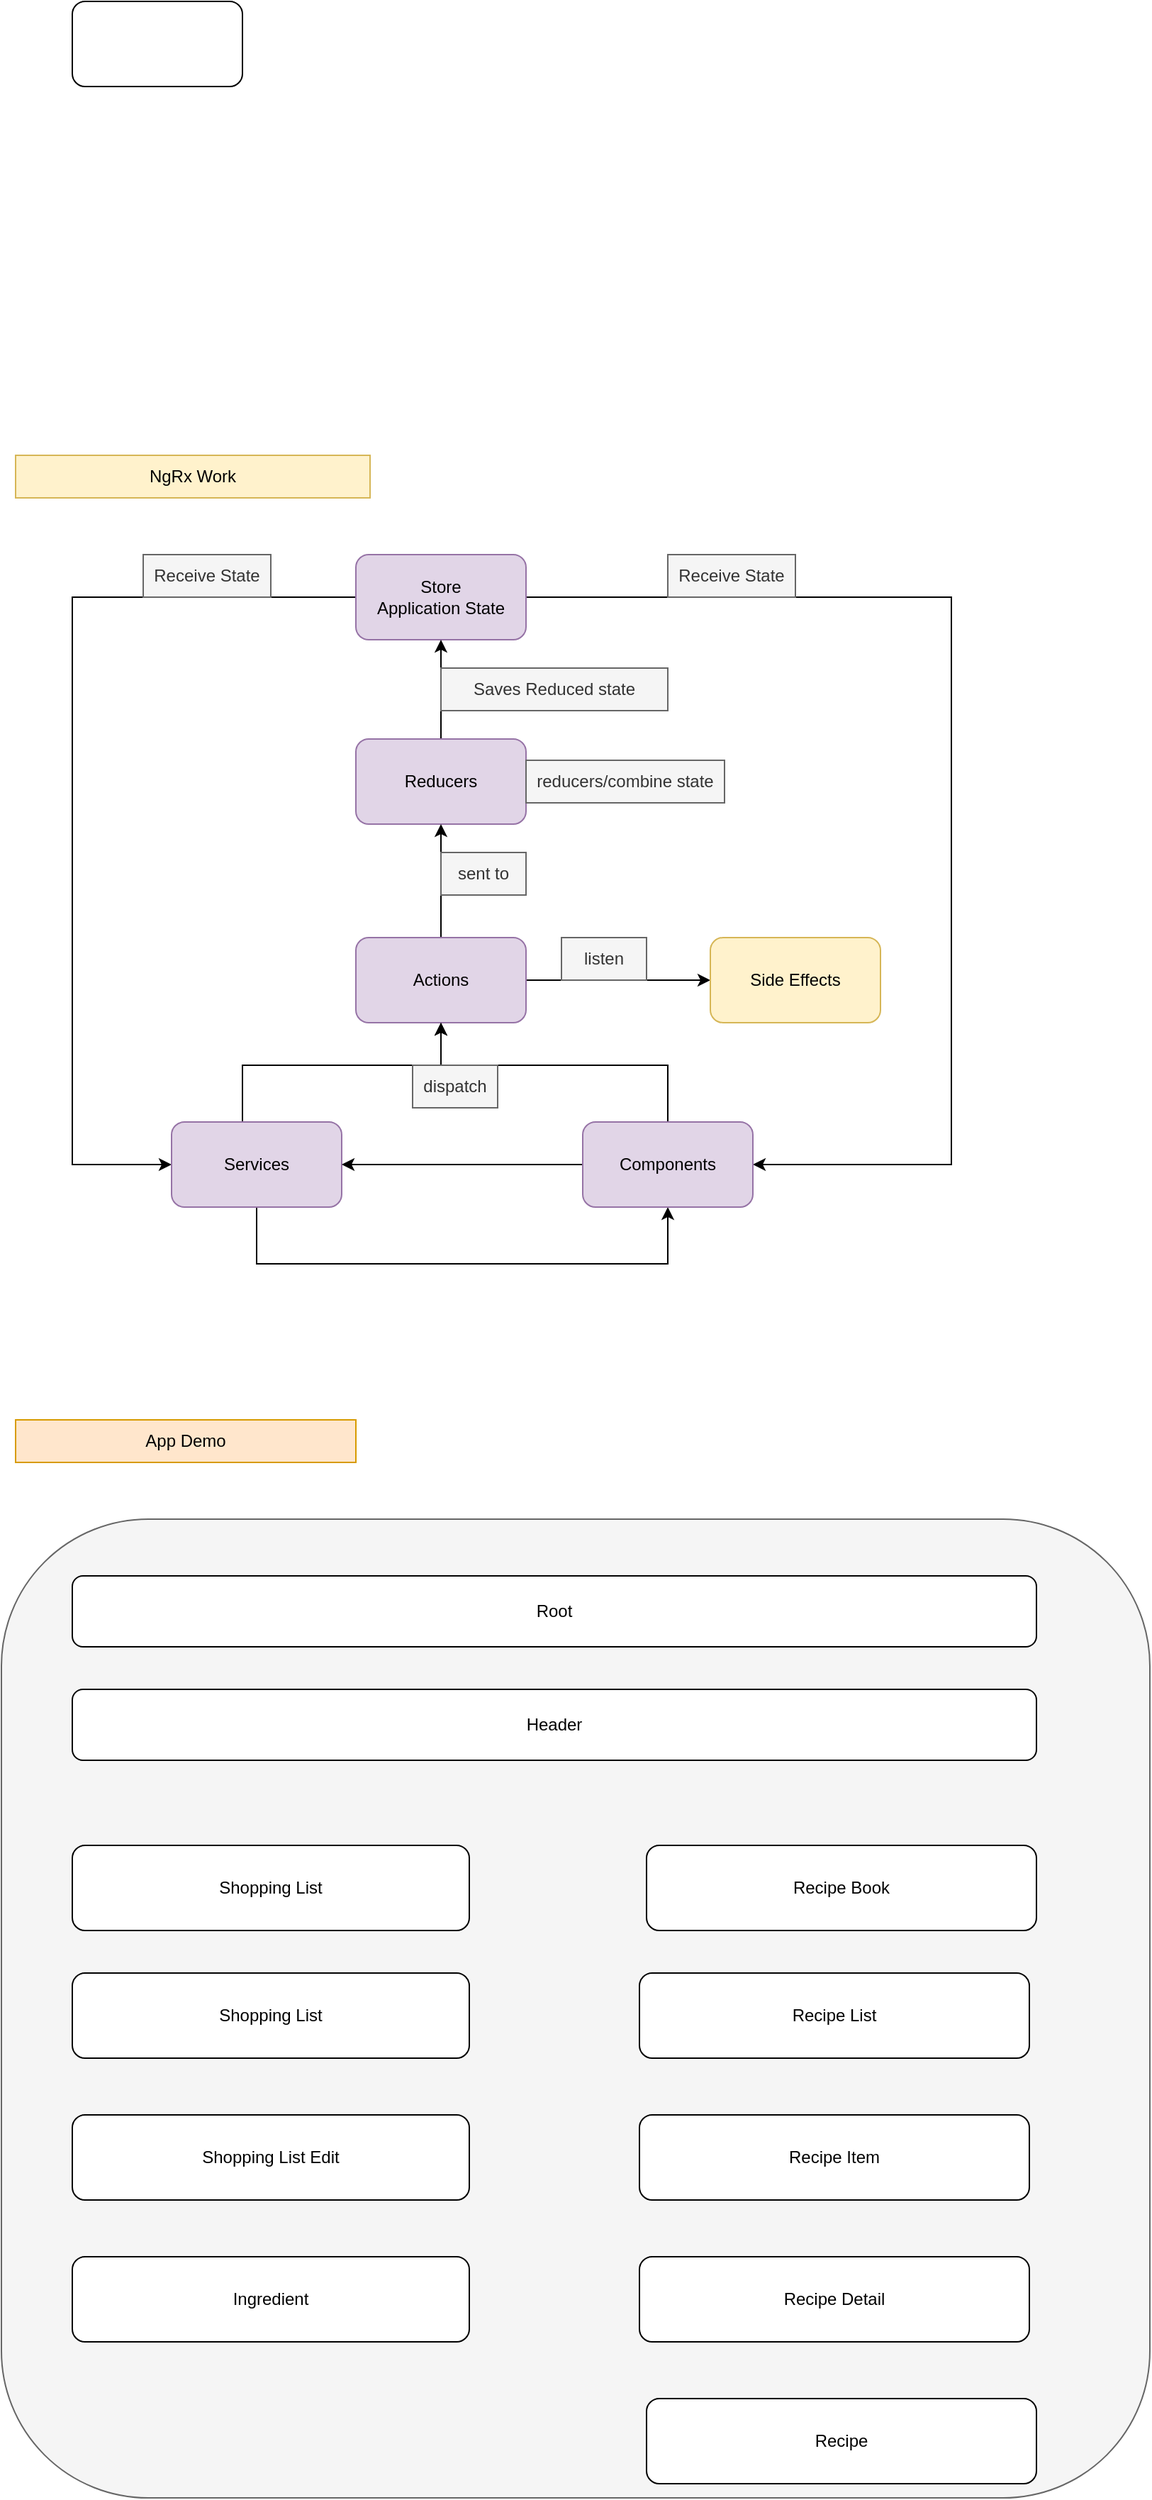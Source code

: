 <mxfile version="15.8.7" type="device"><diagram id="nSHdiaBDSXF2M5gYfZ2E" name="Page-1"><mxGraphModel dx="1106" dy="2097" grid="1" gridSize="10" guides="1" tooltips="1" connect="1" arrows="1" fold="1" page="1" pageScale="1" pageWidth="850" pageHeight="1100" math="0" shadow="0"><root><mxCell id="0"/><mxCell id="1" parent="0"/><mxCell id="y8O7Os0joQnPzbyzu0kC-33" value="" style="rounded=1;whiteSpace=wrap;html=1;fillColor=#f5f5f5;fontColor=#333333;strokeColor=#666666;" parent="1" vertex="1"><mxGeometry x="30" y="880" width="810" height="690" as="geometry"/></mxCell><mxCell id="y8O7Os0joQnPzbyzu0kC-10" style="edgeStyle=orthogonalEdgeStyle;rounded=0;orthogonalLoop=1;jettySize=auto;html=1;entryX=1;entryY=0.5;entryDx=0;entryDy=0;" parent="1" source="y8O7Os0joQnPzbyzu0kC-1" target="y8O7Os0joQnPzbyzu0kC-5" edge="1"><mxGeometry relative="1" as="geometry"><Array as="points"><mxPoint x="700" y="230"/><mxPoint x="700" y="630"/></Array></mxGeometry></mxCell><mxCell id="y8O7Os0joQnPzbyzu0kC-11" style="edgeStyle=orthogonalEdgeStyle;rounded=0;orthogonalLoop=1;jettySize=auto;html=1;entryX=0;entryY=0.5;entryDx=0;entryDy=0;" parent="1" source="y8O7Os0joQnPzbyzu0kC-1" target="y8O7Os0joQnPzbyzu0kC-4" edge="1"><mxGeometry relative="1" as="geometry"><Array as="points"><mxPoint x="80" y="230"/><mxPoint x="80" y="630"/></Array></mxGeometry></mxCell><mxCell id="y8O7Os0joQnPzbyzu0kC-1" value="Store&lt;br&gt;Application State" style="rounded=1;whiteSpace=wrap;html=1;fillColor=#e1d5e7;strokeColor=#9673a6;" parent="1" vertex="1"><mxGeometry x="280" y="200" width="120" height="60" as="geometry"/></mxCell><mxCell id="y8O7Os0joQnPzbyzu0kC-7" style="edgeStyle=orthogonalEdgeStyle;rounded=0;orthogonalLoop=1;jettySize=auto;html=1;entryX=0.5;entryY=1;entryDx=0;entryDy=0;" parent="1" source="y8O7Os0joQnPzbyzu0kC-2" target="y8O7Os0joQnPzbyzu0kC-1" edge="1"><mxGeometry relative="1" as="geometry"/></mxCell><mxCell id="y8O7Os0joQnPzbyzu0kC-2" value="Reducers" style="rounded=1;whiteSpace=wrap;html=1;fillColor=#e1d5e7;strokeColor=#9673a6;" parent="1" vertex="1"><mxGeometry x="280" y="330" width="120" height="60" as="geometry"/></mxCell><mxCell id="y8O7Os0joQnPzbyzu0kC-8" style="edgeStyle=orthogonalEdgeStyle;rounded=0;orthogonalLoop=1;jettySize=auto;html=1;" parent="1" source="y8O7Os0joQnPzbyzu0kC-3" target="y8O7Os0joQnPzbyzu0kC-2" edge="1"><mxGeometry relative="1" as="geometry"/></mxCell><mxCell id="y8O7Os0joQnPzbyzu0kC-9" style="edgeStyle=orthogonalEdgeStyle;rounded=0;orthogonalLoop=1;jettySize=auto;html=1;" parent="1" source="y8O7Os0joQnPzbyzu0kC-3" target="y8O7Os0joQnPzbyzu0kC-6" edge="1"><mxGeometry relative="1" as="geometry"/></mxCell><mxCell id="y8O7Os0joQnPzbyzu0kC-3" value="Actions" style="rounded=1;whiteSpace=wrap;html=1;fillColor=#e1d5e7;strokeColor=#9673a6;" parent="1" vertex="1"><mxGeometry x="280" y="470" width="120" height="60" as="geometry"/></mxCell><mxCell id="y8O7Os0joQnPzbyzu0kC-12" style="edgeStyle=orthogonalEdgeStyle;rounded=0;orthogonalLoop=1;jettySize=auto;html=1;entryX=0.5;entryY=1;entryDx=0;entryDy=0;" parent="1" source="y8O7Os0joQnPzbyzu0kC-4" target="y8O7Os0joQnPzbyzu0kC-5" edge="1"><mxGeometry relative="1" as="geometry"><Array as="points"><mxPoint x="210" y="700"/><mxPoint x="500" y="700"/></Array></mxGeometry></mxCell><mxCell id="y8O7Os0joQnPzbyzu0kC-14" style="edgeStyle=orthogonalEdgeStyle;rounded=0;orthogonalLoop=1;jettySize=auto;html=1;entryX=0.5;entryY=1;entryDx=0;entryDy=0;" parent="1" source="y8O7Os0joQnPzbyzu0kC-4" target="y8O7Os0joQnPzbyzu0kC-3" edge="1"><mxGeometry relative="1" as="geometry"><Array as="points"><mxPoint x="200" y="560"/><mxPoint x="340" y="560"/></Array></mxGeometry></mxCell><mxCell id="y8O7Os0joQnPzbyzu0kC-4" value="Services" style="rounded=1;whiteSpace=wrap;html=1;fillColor=#e1d5e7;strokeColor=#9673a6;" parent="1" vertex="1"><mxGeometry x="150" y="600" width="120" height="60" as="geometry"/></mxCell><mxCell id="y8O7Os0joQnPzbyzu0kC-13" style="edgeStyle=orthogonalEdgeStyle;rounded=0;orthogonalLoop=1;jettySize=auto;html=1;entryX=1;entryY=0.5;entryDx=0;entryDy=0;" parent="1" source="y8O7Os0joQnPzbyzu0kC-5" target="y8O7Os0joQnPzbyzu0kC-4" edge="1"><mxGeometry relative="1" as="geometry"/></mxCell><mxCell id="y8O7Os0joQnPzbyzu0kC-15" style="edgeStyle=orthogonalEdgeStyle;rounded=0;orthogonalLoop=1;jettySize=auto;html=1;entryX=0.5;entryY=1;entryDx=0;entryDy=0;" parent="1" source="y8O7Os0joQnPzbyzu0kC-5" target="y8O7Os0joQnPzbyzu0kC-3" edge="1"><mxGeometry relative="1" as="geometry"><Array as="points"><mxPoint x="500" y="560"/><mxPoint x="340" y="560"/></Array></mxGeometry></mxCell><mxCell id="y8O7Os0joQnPzbyzu0kC-5" value="Components" style="rounded=1;whiteSpace=wrap;html=1;fillColor=#e1d5e7;strokeColor=#9673a6;" parent="1" vertex="1"><mxGeometry x="440" y="600" width="120" height="60" as="geometry"/></mxCell><mxCell id="y8O7Os0joQnPzbyzu0kC-6" value="Side Effects" style="rounded=1;whiteSpace=wrap;html=1;fillColor=#fff2cc;strokeColor=#d6b656;" parent="1" vertex="1"><mxGeometry x="530" y="470" width="120" height="60" as="geometry"/></mxCell><mxCell id="y8O7Os0joQnPzbyzu0kC-16" value="Receive State" style="text;html=1;strokeColor=#666666;fillColor=#f5f5f5;align=center;verticalAlign=middle;whiteSpace=wrap;rounded=0;fontColor=#333333;" parent="1" vertex="1"><mxGeometry x="500" y="200" width="90" height="30" as="geometry"/></mxCell><mxCell id="y8O7Os0joQnPzbyzu0kC-17" value="Receive State" style="text;html=1;strokeColor=#666666;fillColor=#f5f5f5;align=center;verticalAlign=middle;whiteSpace=wrap;rounded=0;fontColor=#333333;" parent="1" vertex="1"><mxGeometry x="130" y="200" width="90" height="30" as="geometry"/></mxCell><mxCell id="y8O7Os0joQnPzbyzu0kC-18" value="Saves Reduced state" style="text;html=1;strokeColor=#666666;fillColor=#f5f5f5;align=center;verticalAlign=middle;whiteSpace=wrap;rounded=0;fontColor=#333333;" parent="1" vertex="1"><mxGeometry x="340" y="280" width="160" height="30" as="geometry"/></mxCell><mxCell id="y8O7Os0joQnPzbyzu0kC-19" value="sent to" style="text;html=1;strokeColor=#666666;fillColor=#f5f5f5;align=center;verticalAlign=middle;whiteSpace=wrap;rounded=0;fontColor=#333333;" parent="1" vertex="1"><mxGeometry x="340" y="410" width="60" height="30" as="geometry"/></mxCell><mxCell id="y8O7Os0joQnPzbyzu0kC-20" value="listen" style="text;html=1;strokeColor=#666666;fillColor=#f5f5f5;align=center;verticalAlign=middle;whiteSpace=wrap;rounded=0;fontColor=#333333;" parent="1" vertex="1"><mxGeometry x="425" y="470" width="60" height="30" as="geometry"/></mxCell><mxCell id="y8O7Os0joQnPzbyzu0kC-21" value="dispatch" style="text;html=1;strokeColor=#666666;fillColor=#f5f5f5;align=center;verticalAlign=middle;whiteSpace=wrap;rounded=0;fontColor=#333333;" parent="1" vertex="1"><mxGeometry x="320" y="560" width="60" height="30" as="geometry"/></mxCell><mxCell id="y8O7Os0joQnPzbyzu0kC-22" value="reducers/combine state" style="text;html=1;strokeColor=#666666;fillColor=#f5f5f5;align=center;verticalAlign=middle;whiteSpace=wrap;rounded=0;fontColor=#333333;" parent="1" vertex="1"><mxGeometry x="400" y="345" width="140" height="30" as="geometry"/></mxCell><mxCell id="y8O7Os0joQnPzbyzu0kC-23" value="NgRx Work" style="text;html=1;strokeColor=#d6b656;fillColor=#fff2cc;align=center;verticalAlign=middle;whiteSpace=wrap;rounded=0;" parent="1" vertex="1"><mxGeometry x="40" y="130" width="250" height="30" as="geometry"/></mxCell><mxCell id="y8O7Os0joQnPzbyzu0kC-24" value="Root" style="rounded=1;whiteSpace=wrap;html=1;" parent="1" vertex="1"><mxGeometry x="80" y="920" width="680" height="50" as="geometry"/></mxCell><mxCell id="y8O7Os0joQnPzbyzu0kC-25" value="Header" style="rounded=1;whiteSpace=wrap;html=1;" parent="1" vertex="1"><mxGeometry x="80" y="1000" width="680" height="50" as="geometry"/></mxCell><mxCell id="y8O7Os0joQnPzbyzu0kC-26" value="Shopping List" style="rounded=1;whiteSpace=wrap;html=1;" parent="1" vertex="1"><mxGeometry x="80" y="1200" width="280" height="60" as="geometry"/></mxCell><mxCell id="y8O7Os0joQnPzbyzu0kC-27" value="Recipe Book" style="rounded=1;whiteSpace=wrap;html=1;" parent="1" vertex="1"><mxGeometry x="485" y="1110" width="275" height="60" as="geometry"/></mxCell><mxCell id="y8O7Os0joQnPzbyzu0kC-28" value="Shopping List" style="rounded=1;whiteSpace=wrap;html=1;" parent="1" vertex="1"><mxGeometry x="80" y="1110" width="280" height="60" as="geometry"/></mxCell><mxCell id="y8O7Os0joQnPzbyzu0kC-29" value="Shopping List Edit" style="rounded=1;whiteSpace=wrap;html=1;" parent="1" vertex="1"><mxGeometry x="80" y="1300" width="280" height="60" as="geometry"/></mxCell><mxCell id="y8O7Os0joQnPzbyzu0kC-30" value="Recipe List" style="rounded=1;whiteSpace=wrap;html=1;" parent="1" vertex="1"><mxGeometry x="480" y="1200" width="275" height="60" as="geometry"/></mxCell><mxCell id="y8O7Os0joQnPzbyzu0kC-31" value="Recipe Item" style="rounded=1;whiteSpace=wrap;html=1;" parent="1" vertex="1"><mxGeometry x="480" y="1300" width="275" height="60" as="geometry"/></mxCell><mxCell id="y8O7Os0joQnPzbyzu0kC-32" value="Recipe Detail" style="rounded=1;whiteSpace=wrap;html=1;" parent="1" vertex="1"><mxGeometry x="480" y="1400" width="275" height="60" as="geometry"/></mxCell><mxCell id="y8O7Os0joQnPzbyzu0kC-35" value="App Demo" style="text;html=1;strokeColor=#d79b00;fillColor=#ffe6cc;align=center;verticalAlign=middle;whiteSpace=wrap;rounded=0;" parent="1" vertex="1"><mxGeometry x="40" y="810" width="240" height="30" as="geometry"/></mxCell><mxCell id="y8O7Os0joQnPzbyzu0kC-36" value="Ingredient" style="rounded=1;whiteSpace=wrap;html=1;" parent="1" vertex="1"><mxGeometry x="80" y="1400" width="280" height="60" as="geometry"/></mxCell><mxCell id="y8O7Os0joQnPzbyzu0kC-37" value="Recipe" style="rounded=1;whiteSpace=wrap;html=1;" parent="1" vertex="1"><mxGeometry x="485" y="1500" width="275" height="60" as="geometry"/></mxCell><mxCell id="hEhDOA3tGXPJeo4UMhqG-1" value="" style="rounded=1;whiteSpace=wrap;html=1;" vertex="1" parent="1"><mxGeometry x="80" y="-190" width="120" height="60" as="geometry"/></mxCell></root></mxGraphModel></diagram></mxfile>